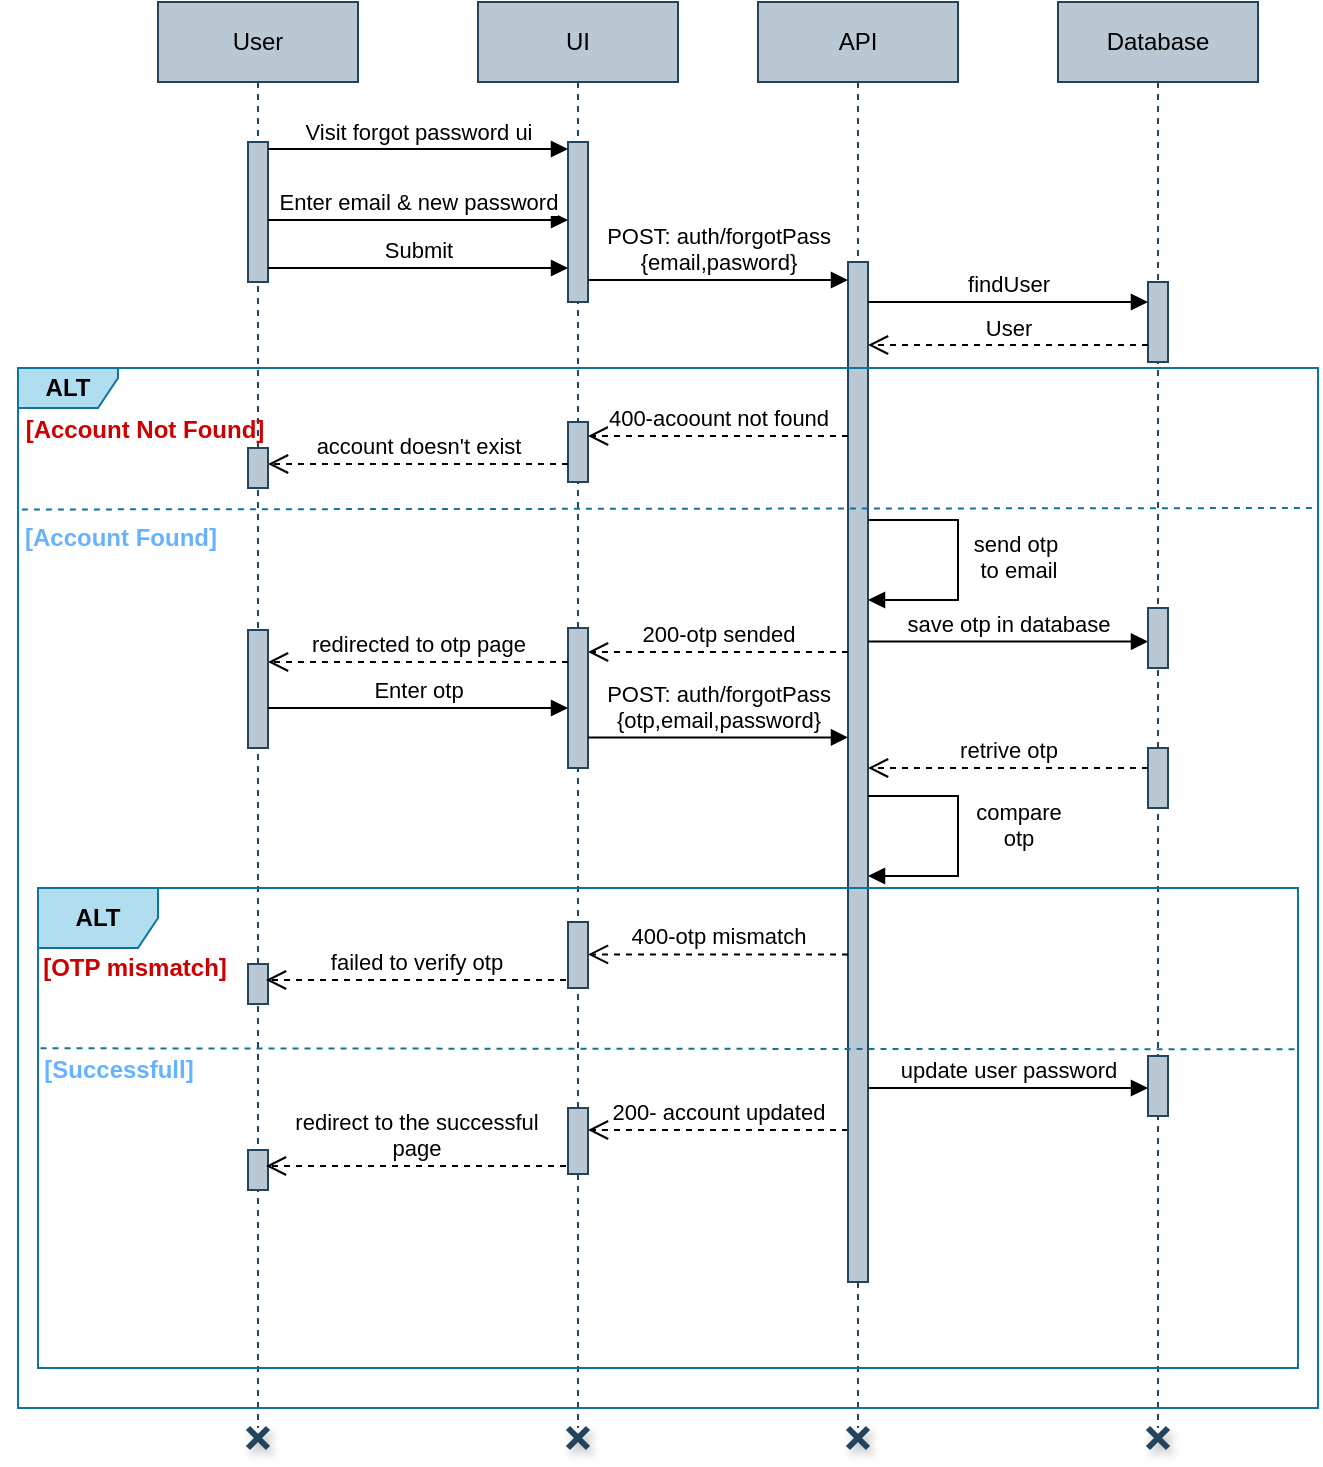 <mxfile version="24.2.1" type="device">
  <diagram name="Page-1" id="qBymlpw6lvFZrqEd4cYe">
    <mxGraphModel dx="2404" dy="655" grid="1" gridSize="10" guides="1" tooltips="1" connect="1" arrows="1" fold="1" page="1" pageScale="1" pageWidth="1169" pageHeight="1654" math="0" shadow="0">
      <root>
        <mxCell id="0" />
        <mxCell id="1" parent="0" />
        <mxCell id="HvsZpaLaHXwzsRAO_Hcz-1" value="User" style="shape=umlLifeline;perimeter=lifelinePerimeter;whiteSpace=wrap;html=1;container=1;dropTarget=0;collapsible=0;recursiveResize=0;outlineConnect=0;portConstraint=eastwest;newEdgeStyle={&quot;edgeStyle&quot;:&quot;elbowEdgeStyle&quot;,&quot;elbow&quot;:&quot;vertical&quot;,&quot;curved&quot;:0,&quot;rounded&quot;:0};fillColor=#bac8d3;strokeColor=#23445d;" parent="1" vertex="1">
          <mxGeometry x="70" y="527" width="100" height="713" as="geometry" />
        </mxCell>
        <mxCell id="HvsZpaLaHXwzsRAO_Hcz-2" value="" style="html=1;points=[[0,0,0,0,5],[0,1,0,0,-5],[1,0,0,0,5],[1,1,0,0,-5]];perimeter=orthogonalPerimeter;outlineConnect=0;targetShapes=umlLifeline;portConstraint=eastwest;newEdgeStyle={&quot;curved&quot;:0,&quot;rounded&quot;:0};fillColor=#bac8d3;strokeColor=#23445d;" parent="HvsZpaLaHXwzsRAO_Hcz-1" vertex="1">
          <mxGeometry x="45" y="70" width="10" height="70" as="geometry" />
        </mxCell>
        <mxCell id="HvsZpaLaHXwzsRAO_Hcz-3" value="UI" style="shape=umlLifeline;perimeter=lifelinePerimeter;whiteSpace=wrap;html=1;container=1;dropTarget=0;collapsible=0;recursiveResize=0;outlineConnect=0;portConstraint=eastwest;newEdgeStyle={&quot;edgeStyle&quot;:&quot;elbowEdgeStyle&quot;,&quot;elbow&quot;:&quot;vertical&quot;,&quot;curved&quot;:0,&quot;rounded&quot;:0};fillColor=#bac8d3;strokeColor=#23445d;" parent="1" vertex="1">
          <mxGeometry x="230" y="527" width="100" height="713" as="geometry" />
        </mxCell>
        <mxCell id="HvsZpaLaHXwzsRAO_Hcz-4" value="" style="html=1;points=[[0,0,0,0,5],[0,1,0,0,-5],[1,0,0,0,5],[1,1,0,0,-5]];perimeter=orthogonalPerimeter;outlineConnect=0;targetShapes=umlLifeline;portConstraint=eastwest;newEdgeStyle={&quot;curved&quot;:0,&quot;rounded&quot;:0};fillColor=#bac8d3;strokeColor=#23445d;" parent="HvsZpaLaHXwzsRAO_Hcz-3" vertex="1">
          <mxGeometry x="45" y="70" width="10" height="80" as="geometry" />
        </mxCell>
        <mxCell id="HvsZpaLaHXwzsRAO_Hcz-5" value="" style="html=1;points=[[0,0,0,0,5],[0,1,0,0,-5],[1,0,0,0,5],[1,1,0,0,-5]];perimeter=orthogonalPerimeter;outlineConnect=0;targetShapes=umlLifeline;portConstraint=eastwest;newEdgeStyle={&quot;curved&quot;:0,&quot;rounded&quot;:0};fillColor=#bac8d3;strokeColor=#23445d;" parent="HvsZpaLaHXwzsRAO_Hcz-3" vertex="1">
          <mxGeometry x="45" y="210" width="10" height="30" as="geometry" />
        </mxCell>
        <mxCell id="HvsZpaLaHXwzsRAO_Hcz-6" value="" style="html=1;points=[[0,0,0,0,5],[0,1,0,0,-5],[1,0,0,0,5],[1,1,0,0,-5]];perimeter=orthogonalPerimeter;outlineConnect=0;targetShapes=umlLifeline;portConstraint=eastwest;newEdgeStyle={&quot;curved&quot;:0,&quot;rounded&quot;:0};fillColor=#bac8d3;strokeColor=#23445d;" parent="HvsZpaLaHXwzsRAO_Hcz-3" vertex="1">
          <mxGeometry x="45" y="553" width="10" height="33" as="geometry" />
        </mxCell>
        <mxCell id="HvsZpaLaHXwzsRAO_Hcz-7" value="200- account updated" style="html=1;verticalAlign=bottom;endArrow=open;dashed=1;endSize=8;curved=0;rounded=0;" parent="HvsZpaLaHXwzsRAO_Hcz-3" edge="1">
          <mxGeometry relative="1" as="geometry">
            <mxPoint x="185" y="564" as="sourcePoint" />
            <mxPoint x="55" y="564" as="targetPoint" />
          </mxGeometry>
        </mxCell>
        <mxCell id="HvsZpaLaHXwzsRAO_Hcz-8" value="" style="html=1;points=[[0,0,0,0,5],[0,1,0,0,-5],[1,0,0,0,5],[1,1,0,0,-5]];perimeter=orthogonalPerimeter;outlineConnect=0;targetShapes=umlLifeline;portConstraint=eastwest;newEdgeStyle={&quot;curved&quot;:0,&quot;rounded&quot;:0};fillColor=#bac8d3;strokeColor=#23445d;" parent="HvsZpaLaHXwzsRAO_Hcz-3" vertex="1">
          <mxGeometry x="-115" y="574" width="10" height="20" as="geometry" />
        </mxCell>
        <mxCell id="HvsZpaLaHXwzsRAO_Hcz-9" value="redirect to the successful&lt;div&gt;page&lt;/div&gt;" style="html=1;verticalAlign=bottom;endArrow=open;dashed=1;endSize=8;curved=0;rounded=0;" parent="HvsZpaLaHXwzsRAO_Hcz-3" edge="1">
          <mxGeometry relative="1" as="geometry">
            <mxPoint x="44" y="582" as="sourcePoint" />
            <mxPoint x="-106" y="582" as="targetPoint" />
          </mxGeometry>
        </mxCell>
        <mxCell id="HvsZpaLaHXwzsRAO_Hcz-10" value="API" style="shape=umlLifeline;perimeter=lifelinePerimeter;whiteSpace=wrap;html=1;container=1;dropTarget=0;collapsible=0;recursiveResize=0;outlineConnect=0;portConstraint=eastwest;newEdgeStyle={&quot;edgeStyle&quot;:&quot;elbowEdgeStyle&quot;,&quot;elbow&quot;:&quot;vertical&quot;,&quot;curved&quot;:0,&quot;rounded&quot;:0};fillColor=#bac8d3;strokeColor=#23445d;" parent="1" vertex="1">
          <mxGeometry x="370" y="527" width="100" height="713" as="geometry" />
        </mxCell>
        <mxCell id="HvsZpaLaHXwzsRAO_Hcz-11" value="" style="html=1;points=[[0,0,0,0,5],[0,1,0,0,-5],[1,0,0,0,5],[1,1,0,0,-5]];perimeter=orthogonalPerimeter;outlineConnect=0;targetShapes=umlLifeline;portConstraint=eastwest;newEdgeStyle={&quot;curved&quot;:0,&quot;rounded&quot;:0};fillColor=#bac8d3;strokeColor=#23445d;" parent="HvsZpaLaHXwzsRAO_Hcz-10" vertex="1">
          <mxGeometry x="45" y="130" width="10" height="510" as="geometry" />
        </mxCell>
        <mxCell id="HvsZpaLaHXwzsRAO_Hcz-12" value="send otp&amp;nbsp;&lt;div&gt;to email&lt;/div&gt;" style="html=1;verticalAlign=bottom;endArrow=block;curved=0;rounded=0;" parent="HvsZpaLaHXwzsRAO_Hcz-10" edge="1">
          <mxGeometry x="0.214" y="30" width="80" relative="1" as="geometry">
            <mxPoint x="55.0" y="259.0" as="sourcePoint" />
            <mxPoint x="55" y="299" as="targetPoint" />
            <Array as="points">
              <mxPoint x="100" y="259" />
              <mxPoint x="100" y="289" />
              <mxPoint x="100" y="299" />
            </Array>
            <mxPoint as="offset" />
          </mxGeometry>
        </mxCell>
        <mxCell id="HvsZpaLaHXwzsRAO_Hcz-13" value="Database" style="shape=umlLifeline;perimeter=lifelinePerimeter;whiteSpace=wrap;html=1;container=1;dropTarget=0;collapsible=0;recursiveResize=0;outlineConnect=0;portConstraint=eastwest;newEdgeStyle={&quot;edgeStyle&quot;:&quot;elbowEdgeStyle&quot;,&quot;elbow&quot;:&quot;vertical&quot;,&quot;curved&quot;:0,&quot;rounded&quot;:0};fillColor=#bac8d3;strokeColor=#23445d;" parent="1" vertex="1">
          <mxGeometry x="520" y="527" width="100" height="713" as="geometry" />
        </mxCell>
        <mxCell id="HvsZpaLaHXwzsRAO_Hcz-14" value="" style="html=1;points=[[0,0,0,0,5],[0,1,0,0,-5],[1,0,0,0,5],[1,1,0,0,-5]];perimeter=orthogonalPerimeter;outlineConnect=0;targetShapes=umlLifeline;portConstraint=eastwest;newEdgeStyle={&quot;curved&quot;:0,&quot;rounded&quot;:0};fillColor=#bac8d3;strokeColor=#23445d;" parent="HvsZpaLaHXwzsRAO_Hcz-13" vertex="1">
          <mxGeometry x="45" y="140" width="10" height="40" as="geometry" />
        </mxCell>
        <mxCell id="HvsZpaLaHXwzsRAO_Hcz-15" value="" style="html=1;points=[[0,0,0,0,5],[0,1,0,0,-5],[1,0,0,0,5],[1,1,0,0,-5]];perimeter=orthogonalPerimeter;outlineConnect=0;targetShapes=umlLifeline;portConstraint=eastwest;newEdgeStyle={&quot;curved&quot;:0,&quot;rounded&quot;:0};fillColor=#bac8d3;strokeColor=#23445d;" parent="HvsZpaLaHXwzsRAO_Hcz-13" vertex="1">
          <mxGeometry x="45" y="373" width="10" height="30" as="geometry" />
        </mxCell>
        <mxCell id="HvsZpaLaHXwzsRAO_Hcz-16" value="" style="html=1;points=[[0,0,0,0,5],[0,1,0,0,-5],[1,0,0,0,5],[1,1,0,0,-5]];perimeter=orthogonalPerimeter;outlineConnect=0;targetShapes=umlLifeline;portConstraint=eastwest;newEdgeStyle={&quot;curved&quot;:0,&quot;rounded&quot;:0};fillColor=#bac8d3;strokeColor=#23445d;" parent="HvsZpaLaHXwzsRAO_Hcz-13" vertex="1">
          <mxGeometry x="45" y="527" width="10" height="30" as="geometry" />
        </mxCell>
        <mxCell id="HvsZpaLaHXwzsRAO_Hcz-17" value="Visit forgot password ui" style="html=1;verticalAlign=bottom;endArrow=block;curved=0;rounded=0;" parent="1" edge="1">
          <mxGeometry width="80" relative="1" as="geometry">
            <mxPoint x="125" y="600.5" as="sourcePoint" />
            <mxPoint x="275" y="600.5" as="targetPoint" />
          </mxGeometry>
        </mxCell>
        <mxCell id="HvsZpaLaHXwzsRAO_Hcz-18" value="Enter email &amp;amp; new password" style="html=1;verticalAlign=bottom;endArrow=block;curved=0;rounded=0;" parent="1" edge="1">
          <mxGeometry width="80" relative="1" as="geometry">
            <mxPoint x="125" y="636.0" as="sourcePoint" />
            <mxPoint x="275" y="636.0" as="targetPoint" />
          </mxGeometry>
        </mxCell>
        <mxCell id="HvsZpaLaHXwzsRAO_Hcz-19" value="Submit" style="html=1;verticalAlign=bottom;endArrow=block;curved=0;rounded=0;" parent="1" edge="1">
          <mxGeometry width="80" relative="1" as="geometry">
            <mxPoint x="125" y="660" as="sourcePoint" />
            <mxPoint x="275" y="660" as="targetPoint" />
          </mxGeometry>
        </mxCell>
        <mxCell id="HvsZpaLaHXwzsRAO_Hcz-20" value="POST: auth/forgotPass&lt;div&gt;{email,pasword}&lt;/div&gt;" style="html=1;verticalAlign=bottom;endArrow=block;curved=0;rounded=0;" parent="1" edge="1">
          <mxGeometry width="80" relative="1" as="geometry">
            <mxPoint x="285" y="666" as="sourcePoint" />
            <mxPoint x="415" y="666" as="targetPoint" />
          </mxGeometry>
        </mxCell>
        <mxCell id="HvsZpaLaHXwzsRAO_Hcz-21" value="findUser" style="html=1;verticalAlign=bottom;endArrow=block;curved=0;rounded=0;" parent="1" edge="1">
          <mxGeometry width="80" relative="1" as="geometry">
            <mxPoint x="425" y="677" as="sourcePoint" />
            <mxPoint x="565" y="677" as="targetPoint" />
          </mxGeometry>
        </mxCell>
        <mxCell id="HvsZpaLaHXwzsRAO_Hcz-22" value="User" style="html=1;verticalAlign=bottom;endArrow=open;dashed=1;endSize=8;curved=0;rounded=0;" parent="1" edge="1">
          <mxGeometry relative="1" as="geometry">
            <mxPoint x="565.0" y="698.5" as="sourcePoint" />
            <mxPoint x="425.0" y="698.5" as="targetPoint" />
          </mxGeometry>
        </mxCell>
        <mxCell id="HvsZpaLaHXwzsRAO_Hcz-23" value="ALT" style="shape=umlFrame;whiteSpace=wrap;html=1;pointerEvents=0;width=50;height=20;fillColor=#b1ddf0;strokeColor=#10739e;fontStyle=1" parent="1" vertex="1">
          <mxGeometry y="710" width="650" height="520" as="geometry" />
        </mxCell>
        <mxCell id="HvsZpaLaHXwzsRAO_Hcz-24" value="400-acoount not found" style="html=1;verticalAlign=bottom;endArrow=open;dashed=1;endSize=8;curved=0;rounded=0;" parent="1" edge="1">
          <mxGeometry relative="1" as="geometry">
            <mxPoint x="415" y="744.0" as="sourcePoint" />
            <mxPoint x="285" y="744.0" as="targetPoint" />
          </mxGeometry>
        </mxCell>
        <mxCell id="HvsZpaLaHXwzsRAO_Hcz-25" value="account doesn&#39;t exist" style="html=1;verticalAlign=bottom;endArrow=open;dashed=1;endSize=8;curved=0;rounded=0;" parent="1" edge="1">
          <mxGeometry relative="1" as="geometry">
            <mxPoint x="275" y="758" as="sourcePoint" />
            <mxPoint x="125" y="758" as="targetPoint" />
          </mxGeometry>
        </mxCell>
        <mxCell id="HvsZpaLaHXwzsRAO_Hcz-26" value="" style="html=1;points=[[0,0,0,0,5],[0,1,0,0,-5],[1,0,0,0,5],[1,1,0,0,-5]];perimeter=orthogonalPerimeter;outlineConnect=0;targetShapes=umlLifeline;portConstraint=eastwest;newEdgeStyle={&quot;curved&quot;:0,&quot;rounded&quot;:0};fillColor=#bac8d3;strokeColor=#23445d;" parent="1" vertex="1">
          <mxGeometry x="115" y="750" width="10" height="20" as="geometry" />
        </mxCell>
        <mxCell id="HvsZpaLaHXwzsRAO_Hcz-27" value="" style="endArrow=none;dashed=1;html=1;rounded=0;fillColor=#b1ddf0;strokeColor=#10739e;fontStyle=1;exitX=0;exitY=0.305;exitDx=0;exitDy=0;exitPerimeter=0;entryX=0.997;entryY=0.303;entryDx=0;entryDy=0;entryPerimeter=0;" parent="1" edge="1">
          <mxGeometry width="50" height="50" relative="1" as="geometry">
            <mxPoint x="1.95" y="780.74" as="sourcePoint" />
            <mxPoint x="650.0" y="780.0" as="targetPoint" />
          </mxGeometry>
        </mxCell>
        <mxCell id="HvsZpaLaHXwzsRAO_Hcz-28" value="200-otp sended" style="html=1;verticalAlign=bottom;endArrow=open;dashed=1;endSize=8;curved=0;rounded=0;entryX=1;entryY=0;entryDx=0;entryDy=5;entryPerimeter=0;" parent="1" edge="1">
          <mxGeometry relative="1" as="geometry">
            <mxPoint x="415" y="852" as="sourcePoint" />
            <mxPoint x="285" y="852" as="targetPoint" />
          </mxGeometry>
        </mxCell>
        <mxCell id="HvsZpaLaHXwzsRAO_Hcz-29" value="" style="html=1;points=[[0,0,0,0,5],[0,1,0,0,-5],[1,0,0,0,5],[1,1,0,0,-5]];perimeter=orthogonalPerimeter;outlineConnect=0;targetShapes=umlLifeline;portConstraint=eastwest;newEdgeStyle={&quot;curved&quot;:0,&quot;rounded&quot;:0};fillColor=#bac8d3;strokeColor=#23445d;" parent="1" vertex="1">
          <mxGeometry x="275" y="840" width="10" height="70" as="geometry" />
        </mxCell>
        <mxCell id="HvsZpaLaHXwzsRAO_Hcz-30" value="redirected to otp page" style="html=1;verticalAlign=bottom;endArrow=open;dashed=1;endSize=8;curved=0;rounded=0;" parent="1" edge="1">
          <mxGeometry relative="1" as="geometry">
            <mxPoint x="275" y="857" as="sourcePoint" />
            <mxPoint x="125" y="857" as="targetPoint" />
          </mxGeometry>
        </mxCell>
        <mxCell id="HvsZpaLaHXwzsRAO_Hcz-31" value="" style="html=1;points=[[0,0,0,0,5],[0,1,0,0,-5],[1,0,0,0,5],[1,1,0,0,-5]];perimeter=orthogonalPerimeter;outlineConnect=0;targetShapes=umlLifeline;portConstraint=eastwest;newEdgeStyle={&quot;curved&quot;:0,&quot;rounded&quot;:0};fillColor=#bac8d3;strokeColor=#23445d;" parent="1" vertex="1">
          <mxGeometry x="115" y="841" width="10" height="59" as="geometry" />
        </mxCell>
        <mxCell id="HvsZpaLaHXwzsRAO_Hcz-32" value="" style="html=1;points=[[0,0,0,0,5],[0,1,0,0,-5],[1,0,0,0,5],[1,1,0,0,-5]];perimeter=orthogonalPerimeter;outlineConnect=0;targetShapes=umlLifeline;portConstraint=eastwest;newEdgeStyle={&quot;curved&quot;:0,&quot;rounded&quot;:0};fillColor=#bac8d3;strokeColor=#23445d;" parent="1" vertex="1">
          <mxGeometry x="275" y="987" width="10" height="33" as="geometry" />
        </mxCell>
        <mxCell id="HvsZpaLaHXwzsRAO_Hcz-33" value="" style="html=1;points=[[0,0,0,0,5],[0,1,0,0,-5],[1,0,0,0,5],[1,1,0,0,-5]];perimeter=orthogonalPerimeter;outlineConnect=0;targetShapes=umlLifeline;portConstraint=eastwest;newEdgeStyle={&quot;curved&quot;:0,&quot;rounded&quot;:0};fillColor=#bac8d3;strokeColor=#23445d;" parent="1" vertex="1">
          <mxGeometry x="115" y="1008" width="10" height="20" as="geometry" />
        </mxCell>
        <mxCell id="HvsZpaLaHXwzsRAO_Hcz-34" value="failed to verify otp" style="html=1;verticalAlign=bottom;endArrow=open;dashed=1;endSize=8;curved=0;rounded=0;" parent="1" edge="1">
          <mxGeometry relative="1" as="geometry">
            <mxPoint x="274" y="1016" as="sourcePoint" />
            <mxPoint x="124" y="1016" as="targetPoint" />
          </mxGeometry>
        </mxCell>
        <mxCell id="HvsZpaLaHXwzsRAO_Hcz-35" value="Enter otp" style="html=1;verticalAlign=bottom;endArrow=block;curved=0;rounded=0;" parent="1" edge="1">
          <mxGeometry width="80" relative="1" as="geometry">
            <mxPoint x="125" y="880" as="sourcePoint" />
            <mxPoint x="275" y="880" as="targetPoint" />
          </mxGeometry>
        </mxCell>
        <mxCell id="HvsZpaLaHXwzsRAO_Hcz-36" value="POST: auth/forgotPass&lt;div&gt;{otp,email,password}&lt;/div&gt;" style="html=1;verticalAlign=bottom;endArrow=block;curved=0;rounded=0;" parent="1" edge="1">
          <mxGeometry width="80" relative="1" as="geometry">
            <mxPoint x="285" y="894.72" as="sourcePoint" />
            <mxPoint x="415" y="894.72" as="targetPoint" />
          </mxGeometry>
        </mxCell>
        <mxCell id="HvsZpaLaHXwzsRAO_Hcz-37" value="save otp in database" style="html=1;verticalAlign=bottom;endArrow=block;curved=0;rounded=0;" parent="1" edge="1">
          <mxGeometry width="80" relative="1" as="geometry">
            <mxPoint x="425" y="846.78" as="sourcePoint" />
            <mxPoint x="565" y="846.78" as="targetPoint" />
          </mxGeometry>
        </mxCell>
        <mxCell id="HvsZpaLaHXwzsRAO_Hcz-38" value="" style="html=1;points=[[0,0,0,0,5],[0,1,0,0,-5],[1,0,0,0,5],[1,1,0,0,-5]];perimeter=orthogonalPerimeter;outlineConnect=0;targetShapes=umlLifeline;portConstraint=eastwest;newEdgeStyle={&quot;curved&quot;:0,&quot;rounded&quot;:0};fillColor=#bac8d3;strokeColor=#23445d;" parent="1" vertex="1">
          <mxGeometry x="565" y="830" width="10" height="30" as="geometry" />
        </mxCell>
        <mxCell id="HvsZpaLaHXwzsRAO_Hcz-39" value="retrive otp" style="html=1;verticalAlign=bottom;endArrow=open;dashed=1;endSize=8;curved=0;rounded=0;" parent="1" edge="1">
          <mxGeometry relative="1" as="geometry">
            <mxPoint x="565.0" y="910" as="sourcePoint" />
            <mxPoint x="425.0" y="910" as="targetPoint" />
          </mxGeometry>
        </mxCell>
        <mxCell id="HvsZpaLaHXwzsRAO_Hcz-40" value="compare&lt;div&gt;otp&lt;/div&gt;" style="html=1;verticalAlign=bottom;endArrow=block;curved=0;rounded=0;" parent="1" edge="1">
          <mxGeometry x="0.154" y="30" width="80" relative="1" as="geometry">
            <mxPoint x="425.0" y="924.0" as="sourcePoint" />
            <mxPoint x="425" y="964" as="targetPoint" />
            <Array as="points">
              <mxPoint x="470" y="924" />
              <mxPoint x="470" y="954" />
              <mxPoint x="470" y="964" />
            </Array>
            <mxPoint as="offset" />
          </mxGeometry>
        </mxCell>
        <mxCell id="HvsZpaLaHXwzsRAO_Hcz-41" value="ALT" style="shape=umlFrame;whiteSpace=wrap;html=1;pointerEvents=0;fillColor=#b1ddf0;strokeColor=#10739e;fontStyle=1" parent="1" vertex="1">
          <mxGeometry x="10" y="970" width="630" height="240" as="geometry" />
        </mxCell>
        <mxCell id="HvsZpaLaHXwzsRAO_Hcz-42" value="" style="endArrow=none;dashed=1;html=1;rounded=0;entryX=1;entryY=0.336;entryDx=0;entryDy=0;entryPerimeter=0;exitX=0.002;exitY=0.334;exitDx=0;exitDy=0;exitPerimeter=0;fillColor=#b1ddf0;strokeColor=#10739e;" parent="1" source="HvsZpaLaHXwzsRAO_Hcz-41" target="HvsZpaLaHXwzsRAO_Hcz-41" edge="1">
          <mxGeometry width="50" height="50" relative="1" as="geometry">
            <mxPoint x="30.0" y="1050.48" as="sourcePoint" />
            <mxPoint x="632.4" y="1050" as="targetPoint" />
          </mxGeometry>
        </mxCell>
        <mxCell id="HvsZpaLaHXwzsRAO_Hcz-43" value="400-otp mismatch" style="html=1;verticalAlign=bottom;endArrow=open;dashed=1;endSize=8;curved=0;rounded=0;entryX=1;entryY=0;entryDx=0;entryDy=5;entryPerimeter=0;" parent="1" edge="1">
          <mxGeometry relative="1" as="geometry">
            <mxPoint x="415" y="1003.22" as="sourcePoint" />
            <mxPoint x="285" y="1003.22" as="targetPoint" />
          </mxGeometry>
        </mxCell>
        <mxCell id="HvsZpaLaHXwzsRAO_Hcz-44" value="&lt;b&gt;&lt;font color=&quot;#cc0000&quot;&gt;[OTP mismatch]&lt;/font&gt;&lt;/b&gt;" style="text;html=1;align=center;verticalAlign=middle;resizable=0;points=[];autosize=1;strokeColor=none;fillColor=none;" parent="1" vertex="1">
          <mxGeometry x="-2" y="995" width="120" height="30" as="geometry" />
        </mxCell>
        <mxCell id="HvsZpaLaHXwzsRAO_Hcz-45" value="&lt;b&gt;&lt;font color=&quot;#66b2ff&quot;&gt;[Successfull]&lt;/font&gt;&lt;/b&gt;" style="text;html=1;align=center;verticalAlign=middle;resizable=0;points=[];autosize=1;strokeColor=none;fillColor=none;" parent="1" vertex="1">
          <mxGeometry y="1046" width="100" height="30" as="geometry" />
        </mxCell>
        <mxCell id="HvsZpaLaHXwzsRAO_Hcz-46" value="update user password" style="html=1;verticalAlign=bottom;endArrow=block;curved=0;rounded=0;" parent="1" edge="1">
          <mxGeometry width="80" relative="1" as="geometry">
            <mxPoint x="425" y="1070" as="sourcePoint" />
            <mxPoint x="565" y="1070" as="targetPoint" />
          </mxGeometry>
        </mxCell>
        <mxCell id="HvsZpaLaHXwzsRAO_Hcz-47" value="" style="shape=umlDestroy;whiteSpace=wrap;html=1;strokeWidth=3;targetShapes=umlLifeline;fillColor=#bac8d3;strokeColor=#23445d;aspect=fixed;fontStyle=0;shadow=1;" parent="1" vertex="1">
          <mxGeometry x="115" y="1240" width="10" height="10" as="geometry" />
        </mxCell>
        <mxCell id="HvsZpaLaHXwzsRAO_Hcz-48" value="" style="shape=umlDestroy;whiteSpace=wrap;html=1;strokeWidth=3;targetShapes=umlLifeline;fillColor=#bac8d3;strokeColor=#23445d;aspect=fixed;fontStyle=0;shadow=1;" parent="1" vertex="1">
          <mxGeometry x="275" y="1240" width="10" height="10" as="geometry" />
        </mxCell>
        <mxCell id="HvsZpaLaHXwzsRAO_Hcz-49" value="" style="shape=umlDestroy;whiteSpace=wrap;html=1;strokeWidth=3;targetShapes=umlLifeline;fillColor=#bac8d3;strokeColor=#23445d;aspect=fixed;fontStyle=0;shadow=1;" parent="1" vertex="1">
          <mxGeometry x="415" y="1240" width="10" height="10" as="geometry" />
        </mxCell>
        <mxCell id="HvsZpaLaHXwzsRAO_Hcz-50" value="" style="shape=umlDestroy;whiteSpace=wrap;html=1;strokeWidth=3;targetShapes=umlLifeline;fillColor=#bac8d3;strokeColor=#23445d;aspect=fixed;fontStyle=0;shadow=1;" parent="1" vertex="1">
          <mxGeometry x="565" y="1240" width="10" height="10" as="geometry" />
        </mxCell>
        <mxCell id="HvsZpaLaHXwzsRAO_Hcz-51" value="&lt;b&gt;&lt;font color=&quot;#cc0000&quot;&gt;[Account Not Found]&lt;/font&gt;&lt;/b&gt;" style="text;html=1;align=center;verticalAlign=middle;resizable=0;points=[];autosize=1;strokeColor=none;fillColor=none;" parent="1" vertex="1">
          <mxGeometry x="-7" y="726" width="140" height="30" as="geometry" />
        </mxCell>
        <mxCell id="HvsZpaLaHXwzsRAO_Hcz-52" value="&lt;b&gt;&lt;font color=&quot;#66b2ff&quot;&gt;[Account Found]&lt;/font&gt;&lt;/b&gt;" style="text;html=1;align=center;verticalAlign=middle;resizable=0;points=[];autosize=1;strokeColor=none;fillColor=none;" parent="1" vertex="1">
          <mxGeometry x="-9" y="780" width="120" height="30" as="geometry" />
        </mxCell>
      </root>
    </mxGraphModel>
  </diagram>
</mxfile>
